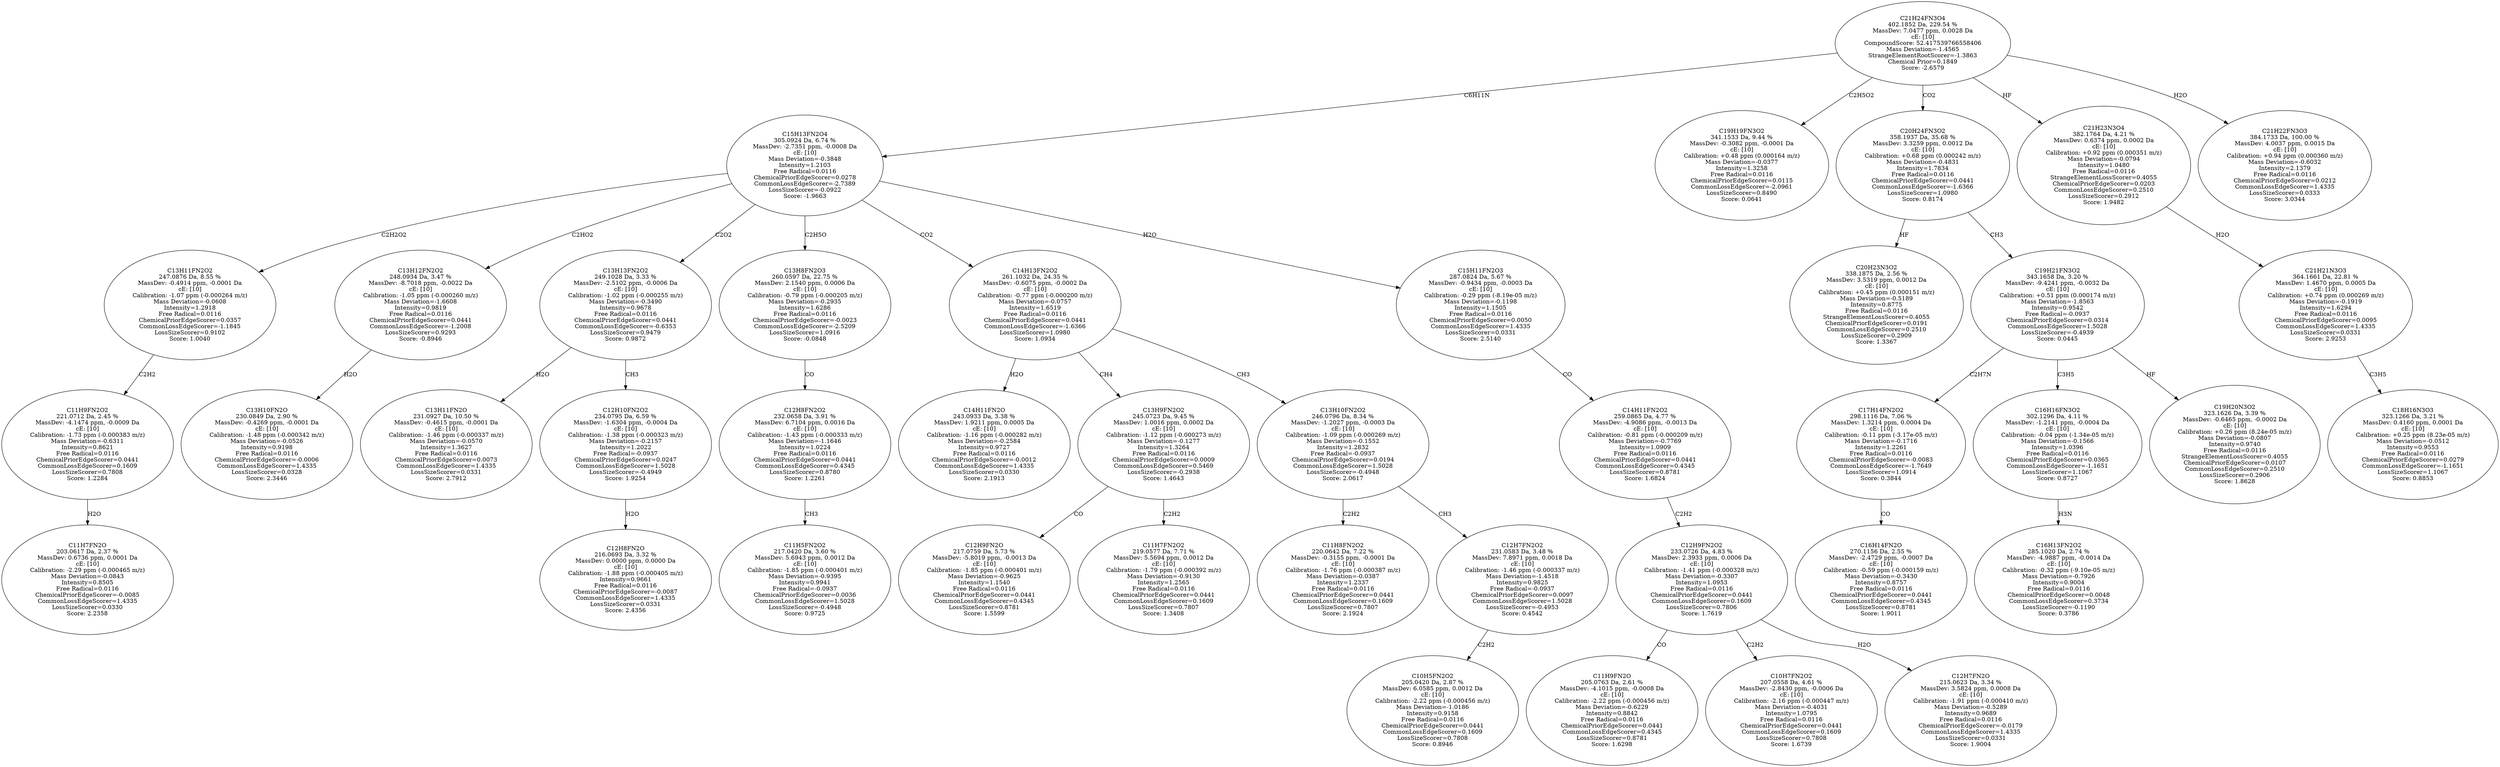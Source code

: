 strict digraph {
v1 [label="C11H7FN2O\n203.0617 Da, 2.37 %\nMassDev: 0.6736 ppm, 0.0001 Da\ncE: [10]\nCalibration: -2.29 ppm (-0.000465 m/z)\nMass Deviation=-0.0843\nIntensity=0.8505\nFree Radical=0.0116\nChemicalPriorEdgeScorer=-0.0085\nCommonLossEdgeScorer=1.4335\nLossSizeScorer=0.0330\nScore: 2.2358"];
v2 [label="C11H9FN2O2\n221.0712 Da, 2.45 %\nMassDev: -4.1474 ppm, -0.0009 Da\ncE: [10]\nCalibration: -1.73 ppm (-0.000383 m/z)\nMass Deviation=-0.6311\nIntensity=0.8621\nFree Radical=0.0116\nChemicalPriorEdgeScorer=0.0441\nCommonLossEdgeScorer=0.1609\nLossSizeScorer=0.7808\nScore: 1.2284"];
v3 [label="C13H11FN2O2\n247.0876 Da, 8.55 %\nMassDev: -0.4914 ppm, -0.0001 Da\ncE: [10]\nCalibration: -1.07 ppm (-0.000264 m/z)\nMass Deviation=-0.0608\nIntensity=1.2918\nFree Radical=0.0116\nChemicalPriorEdgeScorer=0.0357\nCommonLossEdgeScorer=-1.1845\nLossSizeScorer=0.9102\nScore: 1.0040"];
v4 [label="C13H10FN2O\n230.0849 Da, 2.90 %\nMassDev: -0.4269 ppm, -0.0001 Da\ncE: [10]\nCalibration: -1.48 ppm (-0.000342 m/z)\nMass Deviation=-0.0526\nIntensity=0.9198\nFree Radical=0.0116\nChemicalPriorEdgeScorer=-0.0006\nCommonLossEdgeScorer=1.4335\nLossSizeScorer=0.0328\nScore: 2.3446"];
v5 [label="C13H12FN2O2\n248.0934 Da, 3.47 %\nMassDev: -8.7018 ppm, -0.0022 Da\ncE: [10]\nCalibration: -1.05 ppm (-0.000260 m/z)\nMass Deviation=-1.6608\nIntensity=0.9819\nFree Radical=0.0116\nChemicalPriorEdgeScorer=0.0441\nCommonLossEdgeScorer=-1.2008\nLossSizeScorer=0.9293\nScore: -0.8946"];
v6 [label="C13H11FN2O\n231.0927 Da, 10.50 %\nMassDev: -0.4615 ppm, -0.0001 Da\ncE: [10]\nCalibration: -1.46 ppm (-0.000337 m/z)\nMass Deviation=-0.0570\nIntensity=1.3627\nFree Radical=0.0116\nChemicalPriorEdgeScorer=0.0073\nCommonLossEdgeScorer=1.4335\nLossSizeScorer=0.0331\nScore: 2.7912"];
v7 [label="C12H8FN2O\n216.0693 Da, 3.32 %\nMassDev: 0.0000 ppm, 0.0000 Da\ncE: [10]\nCalibration: -1.88 ppm (-0.000405 m/z)\nIntensity=0.9661\nFree Radical=0.0116\nChemicalPriorEdgeScorer=-0.0087\nCommonLossEdgeScorer=1.4335\nLossSizeScorer=0.0331\nScore: 2.4356"];
v8 [label="C12H10FN2O2\n234.0795 Da, 6.59 %\nMassDev: -1.6304 ppm, -0.0004 Da\ncE: [10]\nCalibration: -1.38 ppm (-0.000323 m/z)\nMass Deviation=-0.2157\nIntensity=1.2022\nFree Radical=-0.0937\nChemicalPriorEdgeScorer=0.0247\nCommonLossEdgeScorer=1.5028\nLossSizeScorer=-0.4949\nScore: 1.9254"];
v9 [label="C13H13FN2O2\n249.1028 Da, 3.33 %\nMassDev: -2.5102 ppm, -0.0006 Da\ncE: [10]\nCalibration: -1.02 ppm (-0.000255 m/z)\nMass Deviation=-0.3490\nIntensity=0.9678\nFree Radical=0.0116\nChemicalPriorEdgeScorer=0.0441\nCommonLossEdgeScorer=-0.6353\nLossSizeScorer=0.9479\nScore: 0.9872"];
v10 [label="C11H5FN2O2\n217.0420 Da, 3.60 %\nMassDev: 5.6943 ppm, 0.0012 Da\ncE: [10]\nCalibration: -1.85 ppm (-0.000401 m/z)\nMass Deviation=-0.9395\nIntensity=0.9941\nFree Radical=-0.0937\nChemicalPriorEdgeScorer=0.0036\nCommonLossEdgeScorer=1.5028\nLossSizeScorer=-0.4948\nScore: 0.9725"];
v11 [label="C12H8FN2O2\n232.0658 Da, 3.91 %\nMassDev: 6.7104 ppm, 0.0016 Da\ncE: [10]\nCalibration: -1.43 ppm (-0.000333 m/z)\nMass Deviation=-1.1646\nIntensity=1.0224\nFree Radical=0.0116\nChemicalPriorEdgeScorer=0.0441\nCommonLossEdgeScorer=0.4345\nLossSizeScorer=0.8780\nScore: 1.2261"];
v12 [label="C13H8FN2O3\n260.0597 Da, 22.75 %\nMassDev: 2.1540 ppm, 0.0006 Da\ncE: [10]\nCalibration: -0.79 ppm (-0.000205 m/z)\nMass Deviation=-0.2935\nIntensity=1.6286\nFree Radical=0.0116\nChemicalPriorEdgeScorer=-0.0023\nCommonLossEdgeScorer=-2.5209\nLossSizeScorer=1.0916\nScore: -0.0848"];
v13 [label="C14H11FN2O\n243.0933 Da, 3.38 %\nMassDev: 1.9211 ppm, 0.0005 Da\ncE: [10]\nCalibration: -1.16 ppm (-0.000282 m/z)\nMass Deviation=-0.2584\nIntensity=0.9727\nFree Radical=0.0116\nChemicalPriorEdgeScorer=-0.0012\nCommonLossEdgeScorer=1.4335\nLossSizeScorer=0.0330\nScore: 2.1913"];
v14 [label="C12H9FN2O\n217.0759 Da, 5.73 %\nMassDev: -5.8019 ppm, -0.0013 Da\ncE: [10]\nCalibration: -1.85 ppm (-0.000401 m/z)\nMass Deviation=-0.9625\nIntensity=1.1540\nFree Radical=0.0116\nChemicalPriorEdgeScorer=0.0441\nCommonLossEdgeScorer=0.4345\nLossSizeScorer=0.8781\nScore: 1.5599"];
v15 [label="C11H7FN2O2\n219.0577 Da, 7.71 %\nMassDev: 5.5694 ppm, 0.0012 Da\ncE: [10]\nCalibration: -1.79 ppm (-0.000392 m/z)\nMass Deviation=-0.9130\nIntensity=1.2565\nFree Radical=0.0116\nChemicalPriorEdgeScorer=0.0441\nCommonLossEdgeScorer=0.1609\nLossSizeScorer=0.7807\nScore: 1.3408"];
v16 [label="C13H9FN2O2\n245.0723 Da, 9.45 %\nMassDev: 1.0016 ppm, 0.0002 Da\ncE: [10]\nCalibration: -1.12 ppm (-0.000273 m/z)\nMass Deviation=-0.1277\nIntensity=1.3264\nFree Radical=0.0116\nChemicalPriorEdgeScorer=0.0009\nCommonLossEdgeScorer=0.5469\nLossSizeScorer=-0.2938\nScore: 1.4643"];
v17 [label="C11H8FN2O2\n220.0642 Da, 7.22 %\nMassDev: -0.3155 ppm, -0.0001 Da\ncE: [10]\nCalibration: -1.76 ppm (-0.000387 m/z)\nMass Deviation=-0.0387\nIntensity=1.2337\nFree Radical=0.0116\nChemicalPriorEdgeScorer=0.0441\nCommonLossEdgeScorer=0.1609\nLossSizeScorer=0.7807\nScore: 2.1924"];
v18 [label="C10H5FN2O2\n205.0420 Da, 2.87 %\nMassDev: 6.0585 ppm, 0.0012 Da\ncE: [10]\nCalibration: -2.22 ppm (-0.000456 m/z)\nMass Deviation=-1.0186\nIntensity=0.9158\nFree Radical=0.0116\nChemicalPriorEdgeScorer=0.0441\nCommonLossEdgeScorer=0.1609\nLossSizeScorer=0.7808\nScore: 0.8946"];
v19 [label="C12H7FN2O2\n231.0583 Da, 3.48 %\nMassDev: 7.8971 ppm, 0.0018 Da\ncE: [10]\nCalibration: -1.46 ppm (-0.000337 m/z)\nMass Deviation=-1.4518\nIntensity=0.9825\nFree Radical=-0.0937\nChemicalPriorEdgeScorer=0.0097\nCommonLossEdgeScorer=1.5028\nLossSizeScorer=-0.4953\nScore: 0.4542"];
v20 [label="C13H10FN2O2\n246.0796 Da, 8.34 %\nMassDev: -1.2027 ppm, -0.0003 Da\ncE: [10]\nCalibration: -1.09 ppm (-0.000269 m/z)\nMass Deviation=-0.1552\nIntensity=1.2832\nFree Radical=-0.0937\nChemicalPriorEdgeScorer=0.0194\nCommonLossEdgeScorer=1.5028\nLossSizeScorer=-0.4948\nScore: 2.0617"];
v21 [label="C14H13FN2O2\n261.1032 Da, 24.35 %\nMassDev: -0.6075 ppm, -0.0002 Da\ncE: [10]\nCalibration: -0.77 ppm (-0.000200 m/z)\nMass Deviation=-0.0757\nIntensity=1.6519\nFree Radical=0.0116\nChemicalPriorEdgeScorer=0.0441\nCommonLossEdgeScorer=-1.6366\nLossSizeScorer=1.0980\nScore: 1.0934"];
v22 [label="C11H9FN2O\n205.0763 Da, 2.61 %\nMassDev: -4.1015 ppm, -0.0008 Da\ncE: [10]\nCalibration: -2.22 ppm (-0.000456 m/z)\nMass Deviation=-0.6229\nIntensity=0.8842\nFree Radical=0.0116\nChemicalPriorEdgeScorer=0.0441\nCommonLossEdgeScorer=0.4345\nLossSizeScorer=0.8781\nScore: 1.6298"];
v23 [label="C10H7FN2O2\n207.0558 Da, 4.61 %\nMassDev: -2.8430 ppm, -0.0006 Da\ncE: [10]\nCalibration: -2.16 ppm (-0.000447 m/z)\nMass Deviation=-0.4031\nIntensity=1.0795\nFree Radical=0.0116\nChemicalPriorEdgeScorer=0.0441\nCommonLossEdgeScorer=0.1609\nLossSizeScorer=0.7808\nScore: 1.6739"];
v24 [label="C12H7FN2O\n215.0623 Da, 3.34 %\nMassDev: 3.5824 ppm, 0.0008 Da\ncE: [10]\nCalibration: -1.91 ppm (-0.000410 m/z)\nMass Deviation=-0.5289\nIntensity=0.9689\nFree Radical=0.0116\nChemicalPriorEdgeScorer=-0.0179\nCommonLossEdgeScorer=1.4335\nLossSizeScorer=0.0331\nScore: 1.9004"];
v25 [label="C12H9FN2O2\n233.0726 Da, 4.83 %\nMassDev: 2.3933 ppm, 0.0006 Da\ncE: [10]\nCalibration: -1.41 ppm (-0.000328 m/z)\nMass Deviation=-0.3307\nIntensity=1.0953\nFree Radical=0.0116\nChemicalPriorEdgeScorer=0.0441\nCommonLossEdgeScorer=0.1609\nLossSizeScorer=0.7806\nScore: 1.7619"];
v26 [label="C14H11FN2O2\n259.0865 Da, 4.77 %\nMassDev: -4.9086 ppm, -0.0013 Da\ncE: [10]\nCalibration: -0.81 ppm (-0.000209 m/z)\nMass Deviation=-0.7769\nIntensity=1.0909\nFree Radical=0.0116\nChemicalPriorEdgeScorer=0.0441\nCommonLossEdgeScorer=0.4345\nLossSizeScorer=0.8781\nScore: 1.6824"];
v27 [label="C15H11FN2O3\n287.0824 Da, 5.67 %\nMassDev: -0.9434 ppm, -0.0003 Da\ncE: [10]\nCalibration: -0.29 ppm (-8.19e-05 m/z)\nMass Deviation=-0.1198\nIntensity=1.1505\nFree Radical=0.0116\nChemicalPriorEdgeScorer=0.0050\nCommonLossEdgeScorer=1.4335\nLossSizeScorer=0.0331\nScore: 2.5140"];
v28 [label="C15H13FN2O4\n305.0924 Da, 6.74 %\nMassDev: -2.7351 ppm, -0.0008 Da\ncE: [10]\nMass Deviation=-0.3848\nIntensity=1.2103\nFree Radical=0.0116\nChemicalPriorEdgeScorer=0.0278\nCommonLossEdgeScorer=-2.7389\nLossSizeScorer=-0.0922\nScore: -1.9663"];
v29 [label="C19H19FN3O2\n341.1533 Da, 9.44 %\nMassDev: -0.3082 ppm, -0.0001 Da\ncE: [10]\nCalibration: +0.48 ppm (0.000164 m/z)\nMass Deviation=-0.0377\nIntensity=1.3258\nFree Radical=0.0116\nChemicalPriorEdgeScorer=0.0115\nCommonLossEdgeScorer=-2.0961\nLossSizeScorer=0.8490\nScore: 0.0641"];
v30 [label="C20H23N3O2\n338.1875 Da, 2.56 %\nMassDev: 3.5319 ppm, 0.0012 Da\ncE: [10]\nCalibration: +0.45 ppm (0.000151 m/z)\nMass Deviation=-0.5189\nIntensity=0.8775\nFree Radical=0.0116\nStrangeElementLossScorer=0.4055\nChemicalPriorEdgeScorer=0.0191\nCommonLossEdgeScorer=0.2510\nLossSizeScorer=0.2909\nScore: 1.3367"];
v31 [label="C16H14FN2O\n270.1156 Da, 2.55 %\nMassDev: -2.4729 ppm, -0.0007 Da\ncE: [10]\nCalibration: -0.59 ppm (-0.000159 m/z)\nMass Deviation=-0.3430\nIntensity=0.8757\nFree Radical=0.0116\nChemicalPriorEdgeScorer=0.0441\nCommonLossEdgeScorer=0.4345\nLossSizeScorer=0.8781\nScore: 1.9011"];
v32 [label="C17H14FN2O2\n298.1116 Da, 7.06 %\nMassDev: 1.3214 ppm, 0.0004 Da\ncE: [10]\nCalibration: -0.11 ppm (-3.17e-05 m/z)\nMass Deviation=-0.1716\nIntensity=1.2261\nFree Radical=0.0116\nChemicalPriorEdgeScorer=-0.0083\nCommonLossEdgeScorer=-1.7649\nLossSizeScorer=1.0914\nScore: 0.3844"];
v33 [label="C16H13FN2O2\n285.1020 Da, 2.74 %\nMassDev: -4.9887 ppm, -0.0014 Da\ncE: [10]\nCalibration: -0.32 ppm (-9.10e-05 m/z)\nMass Deviation=-0.7926\nIntensity=0.9004\nFree Radical=0.0116\nChemicalPriorEdgeScorer=0.0048\nCommonLossEdgeScorer=0.3734\nLossSizeScorer=-0.1190\nScore: 0.3786"];
v34 [label="C16H16FN3O2\n302.1296 Da, 4.11 %\nMassDev: -1.2141 ppm, -0.0004 Da\ncE: [10]\nCalibration: -0.04 ppm (-1.34e-05 m/z)\nMass Deviation=-0.1566\nIntensity=1.0396\nFree Radical=0.0116\nChemicalPriorEdgeScorer=0.0365\nCommonLossEdgeScorer=-1.1651\nLossSizeScorer=1.1067\nScore: 0.8727"];
v35 [label="C19H20N3O2\n323.1626 Da, 3.39 %\nMassDev: -0.6465 ppm, -0.0002 Da\ncE: [10]\nCalibration: +0.26 ppm (8.24e-05 m/z)\nMass Deviation=-0.0807\nIntensity=0.9740\nFree Radical=0.0116\nStrangeElementLossScorer=0.4055\nChemicalPriorEdgeScorer=0.0107\nCommonLossEdgeScorer=0.2510\nLossSizeScorer=0.2906\nScore: 1.8628"];
v36 [label="C19H21FN3O2\n343.1658 Da, 3.20 %\nMassDev: -9.4241 ppm, -0.0032 Da\ncE: [10]\nCalibration: +0.51 ppm (0.000174 m/z)\nMass Deviation=-1.8563\nIntensity=0.9542\nFree Radical=-0.0937\nChemicalPriorEdgeScorer=0.0314\nCommonLossEdgeScorer=1.5028\nLossSizeScorer=-0.4939\nScore: 0.0445"];
v37 [label="C20H24FN3O2\n358.1937 Da, 35.68 %\nMassDev: 3.3259 ppm, 0.0012 Da\ncE: [10]\nCalibration: +0.68 ppm (0.000242 m/z)\nMass Deviation=-0.4831\nIntensity=1.7834\nFree Radical=0.0116\nChemicalPriorEdgeScorer=0.0441\nCommonLossEdgeScorer=-1.6366\nLossSizeScorer=1.0980\nScore: 0.8174"];
v38 [label="C18H16N3O3\n323.1266 Da, 3.21 %\nMassDev: 0.4160 ppm, 0.0001 Da\ncE: [10]\nCalibration: +0.25 ppm (8.23e-05 m/z)\nMass Deviation=-0.0512\nIntensity=0.9553\nFree Radical=0.0116\nChemicalPriorEdgeScorer=0.0279\nCommonLossEdgeScorer=-1.1651\nLossSizeScorer=1.1067\nScore: 0.8853"];
v39 [label="C21H21N3O3\n364.1661 Da, 22.81 %\nMassDev: 1.4670 ppm, 0.0005 Da\ncE: [10]\nCalibration: +0.74 ppm (0.000269 m/z)\nMass Deviation=-0.1919\nIntensity=1.6294\nFree Radical=0.0116\nChemicalPriorEdgeScorer=0.0095\nCommonLossEdgeScorer=1.4335\nLossSizeScorer=0.0331\nScore: 2.9253"];
v40 [label="C21H23N3O4\n382.1764 Da, 4.21 %\nMassDev: 0.6374 ppm, 0.0002 Da\ncE: [10]\nCalibration: +0.92 ppm (0.000351 m/z)\nMass Deviation=-0.0794\nIntensity=1.0480\nFree Radical=0.0116\nStrangeElementLossScorer=0.4055\nChemicalPriorEdgeScorer=0.0203\nCommonLossEdgeScorer=0.2510\nLossSizeScorer=0.2912\nScore: 1.9482"];
v41 [label="C21H22FN3O3\n384.1733 Da, 100.00 %\nMassDev: 4.0037 ppm, 0.0015 Da\ncE: [10]\nCalibration: +0.94 ppm (0.000360 m/z)\nMass Deviation=-0.6032\nIntensity=2.1379\nFree Radical=0.0116\nChemicalPriorEdgeScorer=0.0212\nCommonLossEdgeScorer=1.4335\nLossSizeScorer=0.0333\nScore: 3.0344"];
v42 [label="C21H24FN3O4\n402.1852 Da, 229.54 %\nMassDev: 7.0477 ppm, 0.0028 Da\ncE: [10]\nCompoundScore: 52.417539766558406\nMass Deviation=-1.4565\nStrangeElementRootScorer=-1.3863\nChemical Prior=0.1849\nScore: -2.6579"];
v2 -> v1 [label="H2O"];
v3 -> v2 [label="C2H2"];
v28 -> v3 [label="C2H2O2"];
v5 -> v4 [label="H2O"];
v28 -> v5 [label="C2HO2"];
v9 -> v6 [label="H2O"];
v8 -> v7 [label="H2O"];
v9 -> v8 [label="CH3"];
v28 -> v9 [label="C2O2"];
v11 -> v10 [label="CH3"];
v12 -> v11 [label="CO"];
v28 -> v12 [label="C2H5O"];
v21 -> v13 [label="H2O"];
v16 -> v14 [label="CO"];
v16 -> v15 [label="C2H2"];
v21 -> v16 [label="CH4"];
v20 -> v17 [label="C2H2"];
v19 -> v18 [label="C2H2"];
v20 -> v19 [label="CH3"];
v21 -> v20 [label="CH3"];
v28 -> v21 [label="CO2"];
v25 -> v22 [label="CO"];
v25 -> v23 [label="C2H2"];
v25 -> v24 [label="H2O"];
v26 -> v25 [label="C2H2"];
v27 -> v26 [label="CO"];
v28 -> v27 [label="H2O"];
v42 -> v28 [label="C6H11N"];
v42 -> v29 [label="C2H5O2"];
v37 -> v30 [label="HF"];
v32 -> v31 [label="CO"];
v36 -> v32 [label="C2H7N"];
v34 -> v33 [label="H3N"];
v36 -> v34 [label="C3H5"];
v36 -> v35 [label="HF"];
v37 -> v36 [label="CH3"];
v42 -> v37 [label="CO2"];
v39 -> v38 [label="C3H5"];
v40 -> v39 [label="H2O"];
v42 -> v40 [label="HF"];
v42 -> v41 [label="H2O"];
}